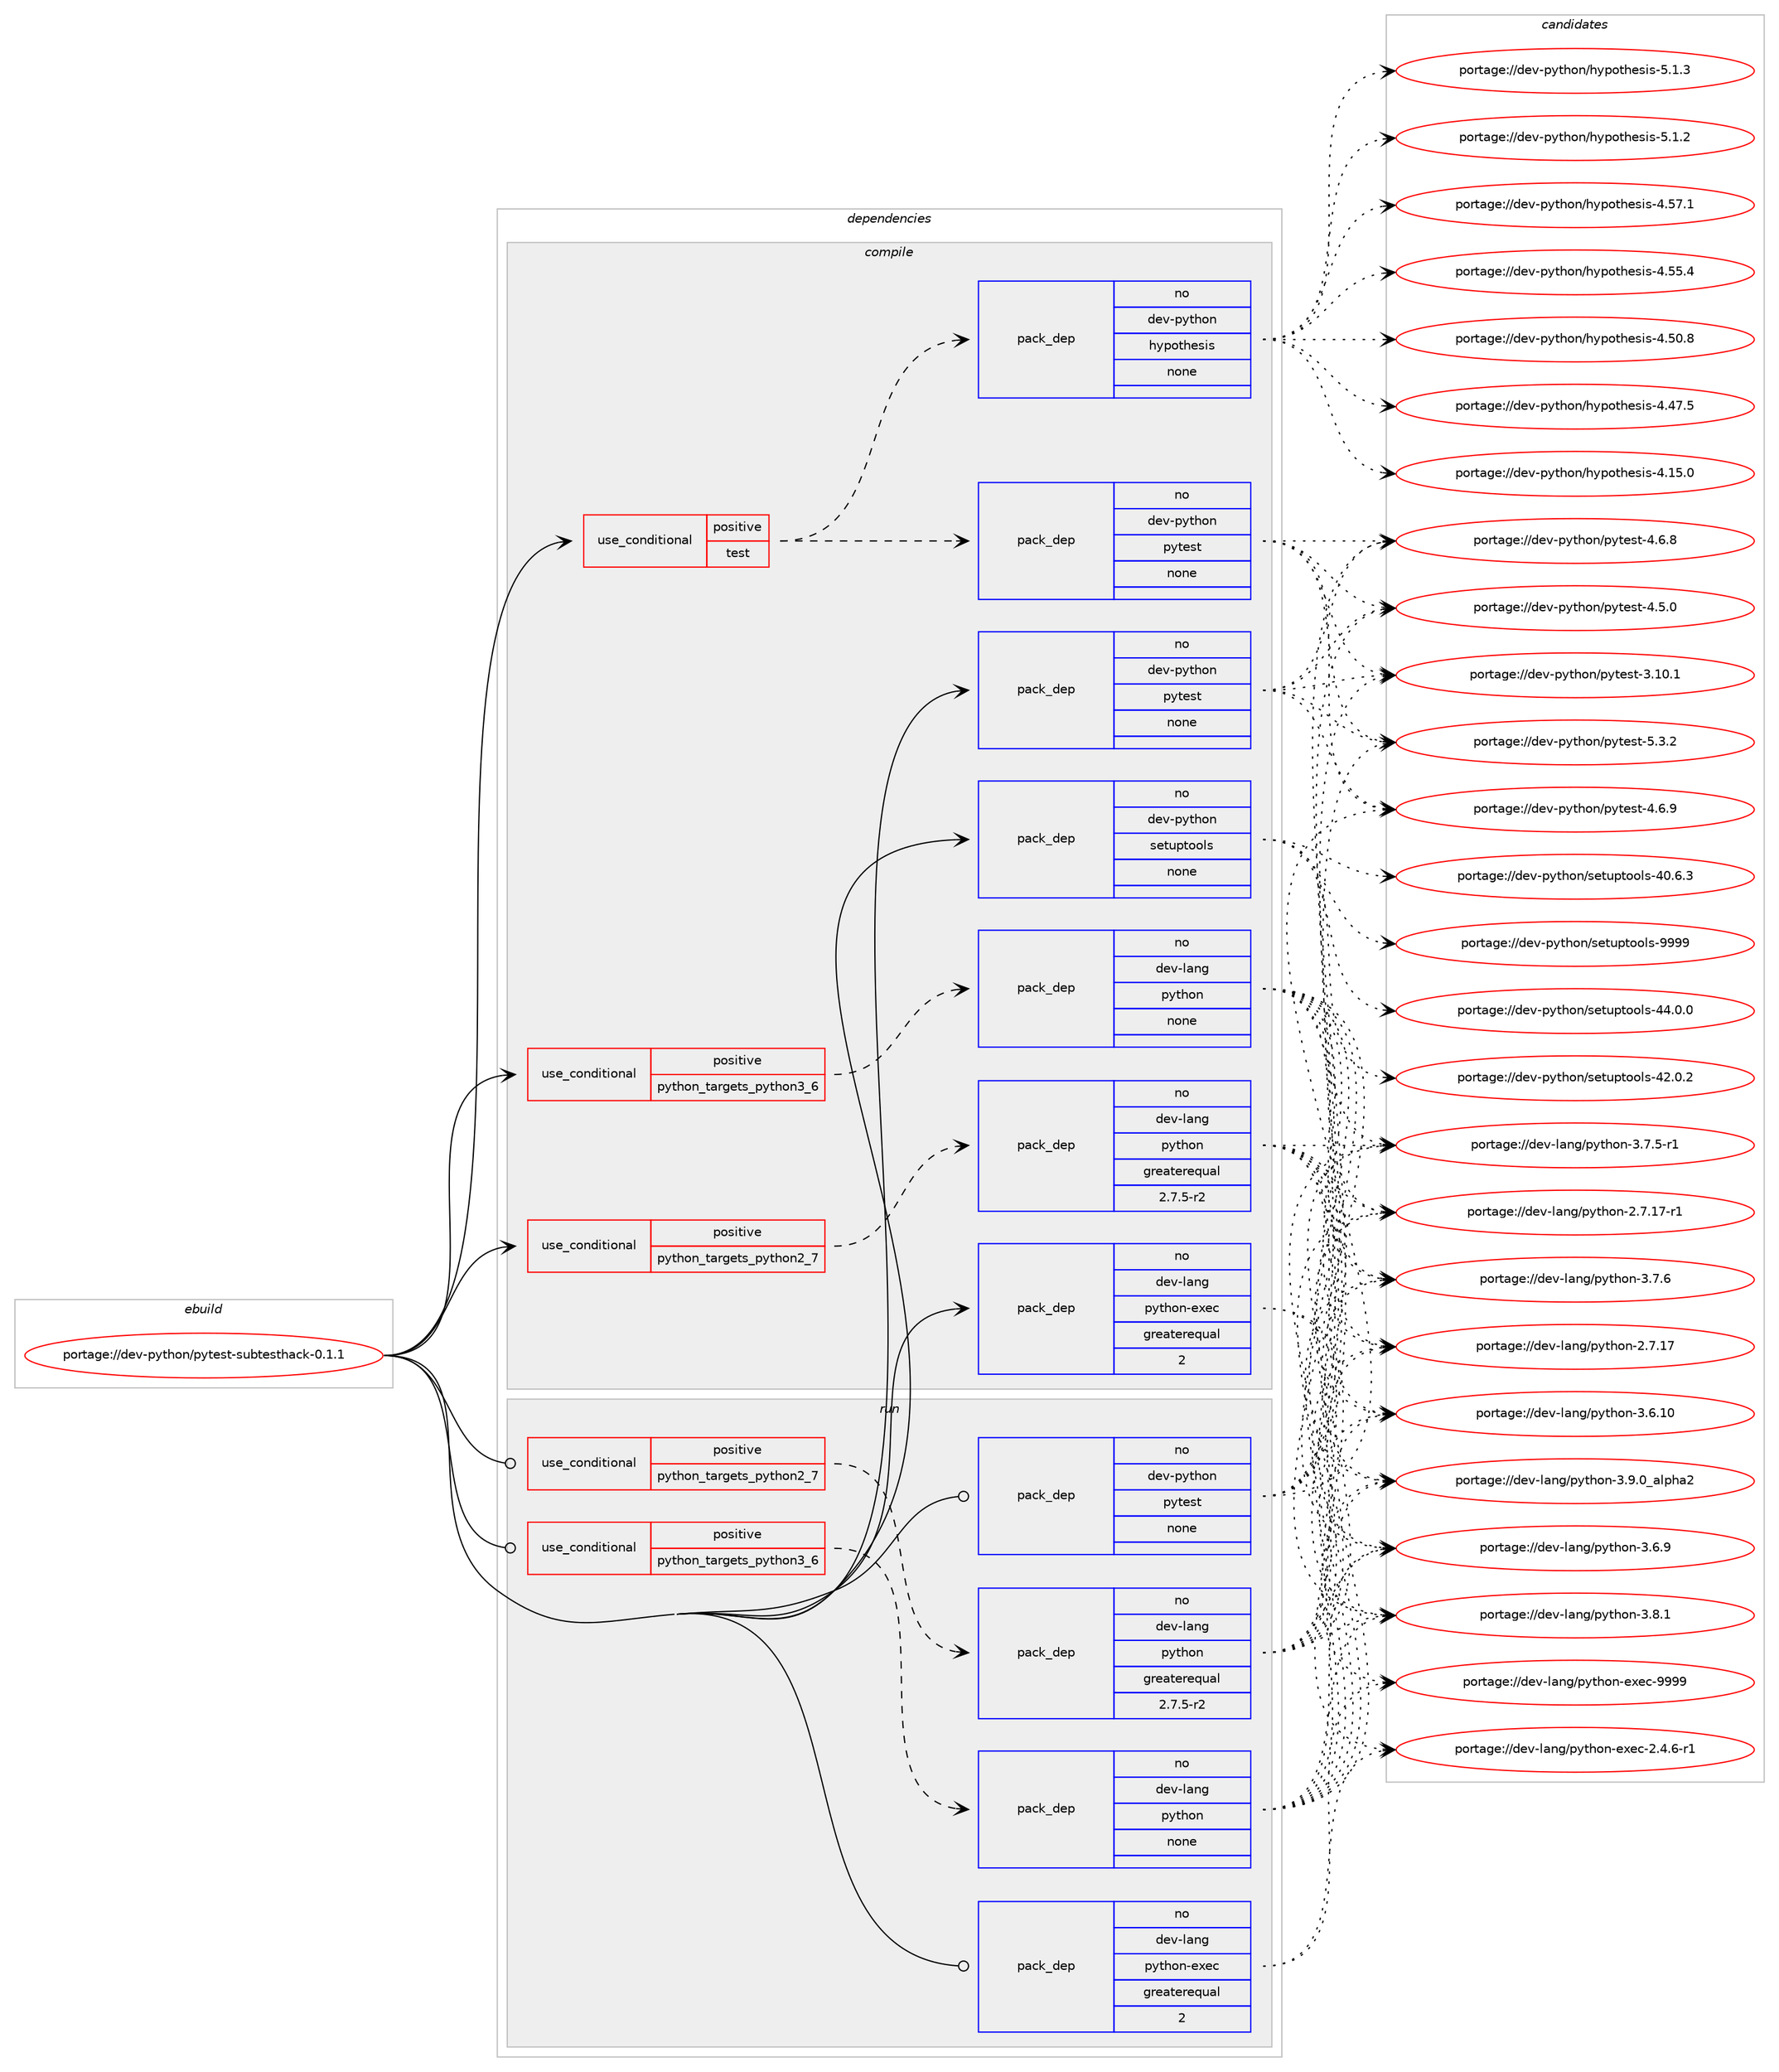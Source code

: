 digraph prolog {

# *************
# Graph options
# *************

newrank=true;
concentrate=true;
compound=true;
graph [rankdir=LR,fontname=Helvetica,fontsize=10,ranksep=1.5];#, ranksep=2.5, nodesep=0.2];
edge  [arrowhead=vee];
node  [fontname=Helvetica,fontsize=10];

# **********
# The ebuild
# **********

subgraph cluster_leftcol {
color=gray;
label=<<i>ebuild</i>>;
id [label="portage://dev-python/pytest-subtesthack-0.1.1", color=red, width=4, href="../dev-python/pytest-subtesthack-0.1.1.svg"];
}

# ****************
# The dependencies
# ****************

subgraph cluster_midcol {
color=gray;
label=<<i>dependencies</i>>;
subgraph cluster_compile {
fillcolor="#eeeeee";
style=filled;
label=<<i>compile</i>>;
subgraph cond108136 {
dependency433691 [label=<<TABLE BORDER="0" CELLBORDER="1" CELLSPACING="0" CELLPADDING="4"><TR><TD ROWSPAN="3" CELLPADDING="10">use_conditional</TD></TR><TR><TD>positive</TD></TR><TR><TD>python_targets_python2_7</TD></TR></TABLE>>, shape=none, color=red];
subgraph pack320634 {
dependency433692 [label=<<TABLE BORDER="0" CELLBORDER="1" CELLSPACING="0" CELLPADDING="4" WIDTH="220"><TR><TD ROWSPAN="6" CELLPADDING="30">pack_dep</TD></TR><TR><TD WIDTH="110">no</TD></TR><TR><TD>dev-lang</TD></TR><TR><TD>python</TD></TR><TR><TD>greaterequal</TD></TR><TR><TD>2.7.5-r2</TD></TR></TABLE>>, shape=none, color=blue];
}
dependency433691:e -> dependency433692:w [weight=20,style="dashed",arrowhead="vee"];
}
id:e -> dependency433691:w [weight=20,style="solid",arrowhead="vee"];
subgraph cond108137 {
dependency433693 [label=<<TABLE BORDER="0" CELLBORDER="1" CELLSPACING="0" CELLPADDING="4"><TR><TD ROWSPAN="3" CELLPADDING="10">use_conditional</TD></TR><TR><TD>positive</TD></TR><TR><TD>python_targets_python3_6</TD></TR></TABLE>>, shape=none, color=red];
subgraph pack320635 {
dependency433694 [label=<<TABLE BORDER="0" CELLBORDER="1" CELLSPACING="0" CELLPADDING="4" WIDTH="220"><TR><TD ROWSPAN="6" CELLPADDING="30">pack_dep</TD></TR><TR><TD WIDTH="110">no</TD></TR><TR><TD>dev-lang</TD></TR><TR><TD>python</TD></TR><TR><TD>none</TD></TR><TR><TD></TD></TR></TABLE>>, shape=none, color=blue];
}
dependency433693:e -> dependency433694:w [weight=20,style="dashed",arrowhead="vee"];
}
id:e -> dependency433693:w [weight=20,style="solid",arrowhead="vee"];
subgraph cond108138 {
dependency433695 [label=<<TABLE BORDER="0" CELLBORDER="1" CELLSPACING="0" CELLPADDING="4"><TR><TD ROWSPAN="3" CELLPADDING="10">use_conditional</TD></TR><TR><TD>positive</TD></TR><TR><TD>test</TD></TR></TABLE>>, shape=none, color=red];
subgraph pack320636 {
dependency433696 [label=<<TABLE BORDER="0" CELLBORDER="1" CELLSPACING="0" CELLPADDING="4" WIDTH="220"><TR><TD ROWSPAN="6" CELLPADDING="30">pack_dep</TD></TR><TR><TD WIDTH="110">no</TD></TR><TR><TD>dev-python</TD></TR><TR><TD>hypothesis</TD></TR><TR><TD>none</TD></TR><TR><TD></TD></TR></TABLE>>, shape=none, color=blue];
}
dependency433695:e -> dependency433696:w [weight=20,style="dashed",arrowhead="vee"];
subgraph pack320637 {
dependency433697 [label=<<TABLE BORDER="0" CELLBORDER="1" CELLSPACING="0" CELLPADDING="4" WIDTH="220"><TR><TD ROWSPAN="6" CELLPADDING="30">pack_dep</TD></TR><TR><TD WIDTH="110">no</TD></TR><TR><TD>dev-python</TD></TR><TR><TD>pytest</TD></TR><TR><TD>none</TD></TR><TR><TD></TD></TR></TABLE>>, shape=none, color=blue];
}
dependency433695:e -> dependency433697:w [weight=20,style="dashed",arrowhead="vee"];
}
id:e -> dependency433695:w [weight=20,style="solid",arrowhead="vee"];
subgraph pack320638 {
dependency433698 [label=<<TABLE BORDER="0" CELLBORDER="1" CELLSPACING="0" CELLPADDING="4" WIDTH="220"><TR><TD ROWSPAN="6" CELLPADDING="30">pack_dep</TD></TR><TR><TD WIDTH="110">no</TD></TR><TR><TD>dev-lang</TD></TR><TR><TD>python-exec</TD></TR><TR><TD>greaterequal</TD></TR><TR><TD>2</TD></TR></TABLE>>, shape=none, color=blue];
}
id:e -> dependency433698:w [weight=20,style="solid",arrowhead="vee"];
subgraph pack320639 {
dependency433699 [label=<<TABLE BORDER="0" CELLBORDER="1" CELLSPACING="0" CELLPADDING="4" WIDTH="220"><TR><TD ROWSPAN="6" CELLPADDING="30">pack_dep</TD></TR><TR><TD WIDTH="110">no</TD></TR><TR><TD>dev-python</TD></TR><TR><TD>pytest</TD></TR><TR><TD>none</TD></TR><TR><TD></TD></TR></TABLE>>, shape=none, color=blue];
}
id:e -> dependency433699:w [weight=20,style="solid",arrowhead="vee"];
subgraph pack320640 {
dependency433700 [label=<<TABLE BORDER="0" CELLBORDER="1" CELLSPACING="0" CELLPADDING="4" WIDTH="220"><TR><TD ROWSPAN="6" CELLPADDING="30">pack_dep</TD></TR><TR><TD WIDTH="110">no</TD></TR><TR><TD>dev-python</TD></TR><TR><TD>setuptools</TD></TR><TR><TD>none</TD></TR><TR><TD></TD></TR></TABLE>>, shape=none, color=blue];
}
id:e -> dependency433700:w [weight=20,style="solid",arrowhead="vee"];
}
subgraph cluster_compileandrun {
fillcolor="#eeeeee";
style=filled;
label=<<i>compile and run</i>>;
}
subgraph cluster_run {
fillcolor="#eeeeee";
style=filled;
label=<<i>run</i>>;
subgraph cond108139 {
dependency433701 [label=<<TABLE BORDER="0" CELLBORDER="1" CELLSPACING="0" CELLPADDING="4"><TR><TD ROWSPAN="3" CELLPADDING="10">use_conditional</TD></TR><TR><TD>positive</TD></TR><TR><TD>python_targets_python2_7</TD></TR></TABLE>>, shape=none, color=red];
subgraph pack320641 {
dependency433702 [label=<<TABLE BORDER="0" CELLBORDER="1" CELLSPACING="0" CELLPADDING="4" WIDTH="220"><TR><TD ROWSPAN="6" CELLPADDING="30">pack_dep</TD></TR><TR><TD WIDTH="110">no</TD></TR><TR><TD>dev-lang</TD></TR><TR><TD>python</TD></TR><TR><TD>greaterequal</TD></TR><TR><TD>2.7.5-r2</TD></TR></TABLE>>, shape=none, color=blue];
}
dependency433701:e -> dependency433702:w [weight=20,style="dashed",arrowhead="vee"];
}
id:e -> dependency433701:w [weight=20,style="solid",arrowhead="odot"];
subgraph cond108140 {
dependency433703 [label=<<TABLE BORDER="0" CELLBORDER="1" CELLSPACING="0" CELLPADDING="4"><TR><TD ROWSPAN="3" CELLPADDING="10">use_conditional</TD></TR><TR><TD>positive</TD></TR><TR><TD>python_targets_python3_6</TD></TR></TABLE>>, shape=none, color=red];
subgraph pack320642 {
dependency433704 [label=<<TABLE BORDER="0" CELLBORDER="1" CELLSPACING="0" CELLPADDING="4" WIDTH="220"><TR><TD ROWSPAN="6" CELLPADDING="30">pack_dep</TD></TR><TR><TD WIDTH="110">no</TD></TR><TR><TD>dev-lang</TD></TR><TR><TD>python</TD></TR><TR><TD>none</TD></TR><TR><TD></TD></TR></TABLE>>, shape=none, color=blue];
}
dependency433703:e -> dependency433704:w [weight=20,style="dashed",arrowhead="vee"];
}
id:e -> dependency433703:w [weight=20,style="solid",arrowhead="odot"];
subgraph pack320643 {
dependency433705 [label=<<TABLE BORDER="0" CELLBORDER="1" CELLSPACING="0" CELLPADDING="4" WIDTH="220"><TR><TD ROWSPAN="6" CELLPADDING="30">pack_dep</TD></TR><TR><TD WIDTH="110">no</TD></TR><TR><TD>dev-lang</TD></TR><TR><TD>python-exec</TD></TR><TR><TD>greaterequal</TD></TR><TR><TD>2</TD></TR></TABLE>>, shape=none, color=blue];
}
id:e -> dependency433705:w [weight=20,style="solid",arrowhead="odot"];
subgraph pack320644 {
dependency433706 [label=<<TABLE BORDER="0" CELLBORDER="1" CELLSPACING="0" CELLPADDING="4" WIDTH="220"><TR><TD ROWSPAN="6" CELLPADDING="30">pack_dep</TD></TR><TR><TD WIDTH="110">no</TD></TR><TR><TD>dev-python</TD></TR><TR><TD>pytest</TD></TR><TR><TD>none</TD></TR><TR><TD></TD></TR></TABLE>>, shape=none, color=blue];
}
id:e -> dependency433706:w [weight=20,style="solid",arrowhead="odot"];
}
}

# **************
# The candidates
# **************

subgraph cluster_choices {
rank=same;
color=gray;
label=<<i>candidates</i>>;

subgraph choice320634 {
color=black;
nodesep=1;
choice10010111845108971101034711212111610411111045514657464895971081121049750 [label="portage://dev-lang/python-3.9.0_alpha2", color=red, width=4,href="../dev-lang/python-3.9.0_alpha2.svg"];
choice100101118451089711010347112121116104111110455146564649 [label="portage://dev-lang/python-3.8.1", color=red, width=4,href="../dev-lang/python-3.8.1.svg"];
choice100101118451089711010347112121116104111110455146554654 [label="portage://dev-lang/python-3.7.6", color=red, width=4,href="../dev-lang/python-3.7.6.svg"];
choice1001011184510897110103471121211161041111104551465546534511449 [label="portage://dev-lang/python-3.7.5-r1", color=red, width=4,href="../dev-lang/python-3.7.5-r1.svg"];
choice100101118451089711010347112121116104111110455146544657 [label="portage://dev-lang/python-3.6.9", color=red, width=4,href="../dev-lang/python-3.6.9.svg"];
choice10010111845108971101034711212111610411111045514654464948 [label="portage://dev-lang/python-3.6.10", color=red, width=4,href="../dev-lang/python-3.6.10.svg"];
choice100101118451089711010347112121116104111110455046554649554511449 [label="portage://dev-lang/python-2.7.17-r1", color=red, width=4,href="../dev-lang/python-2.7.17-r1.svg"];
choice10010111845108971101034711212111610411111045504655464955 [label="portage://dev-lang/python-2.7.17", color=red, width=4,href="../dev-lang/python-2.7.17.svg"];
dependency433692:e -> choice10010111845108971101034711212111610411111045514657464895971081121049750:w [style=dotted,weight="100"];
dependency433692:e -> choice100101118451089711010347112121116104111110455146564649:w [style=dotted,weight="100"];
dependency433692:e -> choice100101118451089711010347112121116104111110455146554654:w [style=dotted,weight="100"];
dependency433692:e -> choice1001011184510897110103471121211161041111104551465546534511449:w [style=dotted,weight="100"];
dependency433692:e -> choice100101118451089711010347112121116104111110455146544657:w [style=dotted,weight="100"];
dependency433692:e -> choice10010111845108971101034711212111610411111045514654464948:w [style=dotted,weight="100"];
dependency433692:e -> choice100101118451089711010347112121116104111110455046554649554511449:w [style=dotted,weight="100"];
dependency433692:e -> choice10010111845108971101034711212111610411111045504655464955:w [style=dotted,weight="100"];
}
subgraph choice320635 {
color=black;
nodesep=1;
choice10010111845108971101034711212111610411111045514657464895971081121049750 [label="portage://dev-lang/python-3.9.0_alpha2", color=red, width=4,href="../dev-lang/python-3.9.0_alpha2.svg"];
choice100101118451089711010347112121116104111110455146564649 [label="portage://dev-lang/python-3.8.1", color=red, width=4,href="../dev-lang/python-3.8.1.svg"];
choice100101118451089711010347112121116104111110455146554654 [label="portage://dev-lang/python-3.7.6", color=red, width=4,href="../dev-lang/python-3.7.6.svg"];
choice1001011184510897110103471121211161041111104551465546534511449 [label="portage://dev-lang/python-3.7.5-r1", color=red, width=4,href="../dev-lang/python-3.7.5-r1.svg"];
choice100101118451089711010347112121116104111110455146544657 [label="portage://dev-lang/python-3.6.9", color=red, width=4,href="../dev-lang/python-3.6.9.svg"];
choice10010111845108971101034711212111610411111045514654464948 [label="portage://dev-lang/python-3.6.10", color=red, width=4,href="../dev-lang/python-3.6.10.svg"];
choice100101118451089711010347112121116104111110455046554649554511449 [label="portage://dev-lang/python-2.7.17-r1", color=red, width=4,href="../dev-lang/python-2.7.17-r1.svg"];
choice10010111845108971101034711212111610411111045504655464955 [label="portage://dev-lang/python-2.7.17", color=red, width=4,href="../dev-lang/python-2.7.17.svg"];
dependency433694:e -> choice10010111845108971101034711212111610411111045514657464895971081121049750:w [style=dotted,weight="100"];
dependency433694:e -> choice100101118451089711010347112121116104111110455146564649:w [style=dotted,weight="100"];
dependency433694:e -> choice100101118451089711010347112121116104111110455146554654:w [style=dotted,weight="100"];
dependency433694:e -> choice1001011184510897110103471121211161041111104551465546534511449:w [style=dotted,weight="100"];
dependency433694:e -> choice100101118451089711010347112121116104111110455146544657:w [style=dotted,weight="100"];
dependency433694:e -> choice10010111845108971101034711212111610411111045514654464948:w [style=dotted,weight="100"];
dependency433694:e -> choice100101118451089711010347112121116104111110455046554649554511449:w [style=dotted,weight="100"];
dependency433694:e -> choice10010111845108971101034711212111610411111045504655464955:w [style=dotted,weight="100"];
}
subgraph choice320636 {
color=black;
nodesep=1;
choice1001011184511212111610411111047104121112111116104101115105115455346494651 [label="portage://dev-python/hypothesis-5.1.3", color=red, width=4,href="../dev-python/hypothesis-5.1.3.svg"];
choice1001011184511212111610411111047104121112111116104101115105115455346494650 [label="portage://dev-python/hypothesis-5.1.2", color=red, width=4,href="../dev-python/hypothesis-5.1.2.svg"];
choice100101118451121211161041111104710412111211111610410111510511545524653554649 [label="portage://dev-python/hypothesis-4.57.1", color=red, width=4,href="../dev-python/hypothesis-4.57.1.svg"];
choice100101118451121211161041111104710412111211111610410111510511545524653534652 [label="portage://dev-python/hypothesis-4.55.4", color=red, width=4,href="../dev-python/hypothesis-4.55.4.svg"];
choice100101118451121211161041111104710412111211111610410111510511545524653484656 [label="portage://dev-python/hypothesis-4.50.8", color=red, width=4,href="../dev-python/hypothesis-4.50.8.svg"];
choice100101118451121211161041111104710412111211111610410111510511545524652554653 [label="portage://dev-python/hypothesis-4.47.5", color=red, width=4,href="../dev-python/hypothesis-4.47.5.svg"];
choice100101118451121211161041111104710412111211111610410111510511545524649534648 [label="portage://dev-python/hypothesis-4.15.0", color=red, width=4,href="../dev-python/hypothesis-4.15.0.svg"];
dependency433696:e -> choice1001011184511212111610411111047104121112111116104101115105115455346494651:w [style=dotted,weight="100"];
dependency433696:e -> choice1001011184511212111610411111047104121112111116104101115105115455346494650:w [style=dotted,weight="100"];
dependency433696:e -> choice100101118451121211161041111104710412111211111610410111510511545524653554649:w [style=dotted,weight="100"];
dependency433696:e -> choice100101118451121211161041111104710412111211111610410111510511545524653534652:w [style=dotted,weight="100"];
dependency433696:e -> choice100101118451121211161041111104710412111211111610410111510511545524653484656:w [style=dotted,weight="100"];
dependency433696:e -> choice100101118451121211161041111104710412111211111610410111510511545524652554653:w [style=dotted,weight="100"];
dependency433696:e -> choice100101118451121211161041111104710412111211111610410111510511545524649534648:w [style=dotted,weight="100"];
}
subgraph choice320637 {
color=black;
nodesep=1;
choice1001011184511212111610411111047112121116101115116455346514650 [label="portage://dev-python/pytest-5.3.2", color=red, width=4,href="../dev-python/pytest-5.3.2.svg"];
choice1001011184511212111610411111047112121116101115116455246544657 [label="portage://dev-python/pytest-4.6.9", color=red, width=4,href="../dev-python/pytest-4.6.9.svg"];
choice1001011184511212111610411111047112121116101115116455246544656 [label="portage://dev-python/pytest-4.6.8", color=red, width=4,href="../dev-python/pytest-4.6.8.svg"];
choice1001011184511212111610411111047112121116101115116455246534648 [label="portage://dev-python/pytest-4.5.0", color=red, width=4,href="../dev-python/pytest-4.5.0.svg"];
choice100101118451121211161041111104711212111610111511645514649484649 [label="portage://dev-python/pytest-3.10.1", color=red, width=4,href="../dev-python/pytest-3.10.1.svg"];
dependency433697:e -> choice1001011184511212111610411111047112121116101115116455346514650:w [style=dotted,weight="100"];
dependency433697:e -> choice1001011184511212111610411111047112121116101115116455246544657:w [style=dotted,weight="100"];
dependency433697:e -> choice1001011184511212111610411111047112121116101115116455246544656:w [style=dotted,weight="100"];
dependency433697:e -> choice1001011184511212111610411111047112121116101115116455246534648:w [style=dotted,weight="100"];
dependency433697:e -> choice100101118451121211161041111104711212111610111511645514649484649:w [style=dotted,weight="100"];
}
subgraph choice320638 {
color=black;
nodesep=1;
choice10010111845108971101034711212111610411111045101120101994557575757 [label="portage://dev-lang/python-exec-9999", color=red, width=4,href="../dev-lang/python-exec-9999.svg"];
choice10010111845108971101034711212111610411111045101120101994550465246544511449 [label="portage://dev-lang/python-exec-2.4.6-r1", color=red, width=4,href="../dev-lang/python-exec-2.4.6-r1.svg"];
dependency433698:e -> choice10010111845108971101034711212111610411111045101120101994557575757:w [style=dotted,weight="100"];
dependency433698:e -> choice10010111845108971101034711212111610411111045101120101994550465246544511449:w [style=dotted,weight="100"];
}
subgraph choice320639 {
color=black;
nodesep=1;
choice1001011184511212111610411111047112121116101115116455346514650 [label="portage://dev-python/pytest-5.3.2", color=red, width=4,href="../dev-python/pytest-5.3.2.svg"];
choice1001011184511212111610411111047112121116101115116455246544657 [label="portage://dev-python/pytest-4.6.9", color=red, width=4,href="../dev-python/pytest-4.6.9.svg"];
choice1001011184511212111610411111047112121116101115116455246544656 [label="portage://dev-python/pytest-4.6.8", color=red, width=4,href="../dev-python/pytest-4.6.8.svg"];
choice1001011184511212111610411111047112121116101115116455246534648 [label="portage://dev-python/pytest-4.5.0", color=red, width=4,href="../dev-python/pytest-4.5.0.svg"];
choice100101118451121211161041111104711212111610111511645514649484649 [label="portage://dev-python/pytest-3.10.1", color=red, width=4,href="../dev-python/pytest-3.10.1.svg"];
dependency433699:e -> choice1001011184511212111610411111047112121116101115116455346514650:w [style=dotted,weight="100"];
dependency433699:e -> choice1001011184511212111610411111047112121116101115116455246544657:w [style=dotted,weight="100"];
dependency433699:e -> choice1001011184511212111610411111047112121116101115116455246544656:w [style=dotted,weight="100"];
dependency433699:e -> choice1001011184511212111610411111047112121116101115116455246534648:w [style=dotted,weight="100"];
dependency433699:e -> choice100101118451121211161041111104711212111610111511645514649484649:w [style=dotted,weight="100"];
}
subgraph choice320640 {
color=black;
nodesep=1;
choice10010111845112121116104111110471151011161171121161111111081154557575757 [label="portage://dev-python/setuptools-9999", color=red, width=4,href="../dev-python/setuptools-9999.svg"];
choice100101118451121211161041111104711510111611711211611111110811545525246484648 [label="portage://dev-python/setuptools-44.0.0", color=red, width=4,href="../dev-python/setuptools-44.0.0.svg"];
choice100101118451121211161041111104711510111611711211611111110811545525046484650 [label="portage://dev-python/setuptools-42.0.2", color=red, width=4,href="../dev-python/setuptools-42.0.2.svg"];
choice100101118451121211161041111104711510111611711211611111110811545524846544651 [label="portage://dev-python/setuptools-40.6.3", color=red, width=4,href="../dev-python/setuptools-40.6.3.svg"];
dependency433700:e -> choice10010111845112121116104111110471151011161171121161111111081154557575757:w [style=dotted,weight="100"];
dependency433700:e -> choice100101118451121211161041111104711510111611711211611111110811545525246484648:w [style=dotted,weight="100"];
dependency433700:e -> choice100101118451121211161041111104711510111611711211611111110811545525046484650:w [style=dotted,weight="100"];
dependency433700:e -> choice100101118451121211161041111104711510111611711211611111110811545524846544651:w [style=dotted,weight="100"];
}
subgraph choice320641 {
color=black;
nodesep=1;
choice10010111845108971101034711212111610411111045514657464895971081121049750 [label="portage://dev-lang/python-3.9.0_alpha2", color=red, width=4,href="../dev-lang/python-3.9.0_alpha2.svg"];
choice100101118451089711010347112121116104111110455146564649 [label="portage://dev-lang/python-3.8.1", color=red, width=4,href="../dev-lang/python-3.8.1.svg"];
choice100101118451089711010347112121116104111110455146554654 [label="portage://dev-lang/python-3.7.6", color=red, width=4,href="../dev-lang/python-3.7.6.svg"];
choice1001011184510897110103471121211161041111104551465546534511449 [label="portage://dev-lang/python-3.7.5-r1", color=red, width=4,href="../dev-lang/python-3.7.5-r1.svg"];
choice100101118451089711010347112121116104111110455146544657 [label="portage://dev-lang/python-3.6.9", color=red, width=4,href="../dev-lang/python-3.6.9.svg"];
choice10010111845108971101034711212111610411111045514654464948 [label="portage://dev-lang/python-3.6.10", color=red, width=4,href="../dev-lang/python-3.6.10.svg"];
choice100101118451089711010347112121116104111110455046554649554511449 [label="portage://dev-lang/python-2.7.17-r1", color=red, width=4,href="../dev-lang/python-2.7.17-r1.svg"];
choice10010111845108971101034711212111610411111045504655464955 [label="portage://dev-lang/python-2.7.17", color=red, width=4,href="../dev-lang/python-2.7.17.svg"];
dependency433702:e -> choice10010111845108971101034711212111610411111045514657464895971081121049750:w [style=dotted,weight="100"];
dependency433702:e -> choice100101118451089711010347112121116104111110455146564649:w [style=dotted,weight="100"];
dependency433702:e -> choice100101118451089711010347112121116104111110455146554654:w [style=dotted,weight="100"];
dependency433702:e -> choice1001011184510897110103471121211161041111104551465546534511449:w [style=dotted,weight="100"];
dependency433702:e -> choice100101118451089711010347112121116104111110455146544657:w [style=dotted,weight="100"];
dependency433702:e -> choice10010111845108971101034711212111610411111045514654464948:w [style=dotted,weight="100"];
dependency433702:e -> choice100101118451089711010347112121116104111110455046554649554511449:w [style=dotted,weight="100"];
dependency433702:e -> choice10010111845108971101034711212111610411111045504655464955:w [style=dotted,weight="100"];
}
subgraph choice320642 {
color=black;
nodesep=1;
choice10010111845108971101034711212111610411111045514657464895971081121049750 [label="portage://dev-lang/python-3.9.0_alpha2", color=red, width=4,href="../dev-lang/python-3.9.0_alpha2.svg"];
choice100101118451089711010347112121116104111110455146564649 [label="portage://dev-lang/python-3.8.1", color=red, width=4,href="../dev-lang/python-3.8.1.svg"];
choice100101118451089711010347112121116104111110455146554654 [label="portage://dev-lang/python-3.7.6", color=red, width=4,href="../dev-lang/python-3.7.6.svg"];
choice1001011184510897110103471121211161041111104551465546534511449 [label="portage://dev-lang/python-3.7.5-r1", color=red, width=4,href="../dev-lang/python-3.7.5-r1.svg"];
choice100101118451089711010347112121116104111110455146544657 [label="portage://dev-lang/python-3.6.9", color=red, width=4,href="../dev-lang/python-3.6.9.svg"];
choice10010111845108971101034711212111610411111045514654464948 [label="portage://dev-lang/python-3.6.10", color=red, width=4,href="../dev-lang/python-3.6.10.svg"];
choice100101118451089711010347112121116104111110455046554649554511449 [label="portage://dev-lang/python-2.7.17-r1", color=red, width=4,href="../dev-lang/python-2.7.17-r1.svg"];
choice10010111845108971101034711212111610411111045504655464955 [label="portage://dev-lang/python-2.7.17", color=red, width=4,href="../dev-lang/python-2.7.17.svg"];
dependency433704:e -> choice10010111845108971101034711212111610411111045514657464895971081121049750:w [style=dotted,weight="100"];
dependency433704:e -> choice100101118451089711010347112121116104111110455146564649:w [style=dotted,weight="100"];
dependency433704:e -> choice100101118451089711010347112121116104111110455146554654:w [style=dotted,weight="100"];
dependency433704:e -> choice1001011184510897110103471121211161041111104551465546534511449:w [style=dotted,weight="100"];
dependency433704:e -> choice100101118451089711010347112121116104111110455146544657:w [style=dotted,weight="100"];
dependency433704:e -> choice10010111845108971101034711212111610411111045514654464948:w [style=dotted,weight="100"];
dependency433704:e -> choice100101118451089711010347112121116104111110455046554649554511449:w [style=dotted,weight="100"];
dependency433704:e -> choice10010111845108971101034711212111610411111045504655464955:w [style=dotted,weight="100"];
}
subgraph choice320643 {
color=black;
nodesep=1;
choice10010111845108971101034711212111610411111045101120101994557575757 [label="portage://dev-lang/python-exec-9999", color=red, width=4,href="../dev-lang/python-exec-9999.svg"];
choice10010111845108971101034711212111610411111045101120101994550465246544511449 [label="portage://dev-lang/python-exec-2.4.6-r1", color=red, width=4,href="../dev-lang/python-exec-2.4.6-r1.svg"];
dependency433705:e -> choice10010111845108971101034711212111610411111045101120101994557575757:w [style=dotted,weight="100"];
dependency433705:e -> choice10010111845108971101034711212111610411111045101120101994550465246544511449:w [style=dotted,weight="100"];
}
subgraph choice320644 {
color=black;
nodesep=1;
choice1001011184511212111610411111047112121116101115116455346514650 [label="portage://dev-python/pytest-5.3.2", color=red, width=4,href="../dev-python/pytest-5.3.2.svg"];
choice1001011184511212111610411111047112121116101115116455246544657 [label="portage://dev-python/pytest-4.6.9", color=red, width=4,href="../dev-python/pytest-4.6.9.svg"];
choice1001011184511212111610411111047112121116101115116455246544656 [label="portage://dev-python/pytest-4.6.8", color=red, width=4,href="../dev-python/pytest-4.6.8.svg"];
choice1001011184511212111610411111047112121116101115116455246534648 [label="portage://dev-python/pytest-4.5.0", color=red, width=4,href="../dev-python/pytest-4.5.0.svg"];
choice100101118451121211161041111104711212111610111511645514649484649 [label="portage://dev-python/pytest-3.10.1", color=red, width=4,href="../dev-python/pytest-3.10.1.svg"];
dependency433706:e -> choice1001011184511212111610411111047112121116101115116455346514650:w [style=dotted,weight="100"];
dependency433706:e -> choice1001011184511212111610411111047112121116101115116455246544657:w [style=dotted,weight="100"];
dependency433706:e -> choice1001011184511212111610411111047112121116101115116455246544656:w [style=dotted,weight="100"];
dependency433706:e -> choice1001011184511212111610411111047112121116101115116455246534648:w [style=dotted,weight="100"];
dependency433706:e -> choice100101118451121211161041111104711212111610111511645514649484649:w [style=dotted,weight="100"];
}
}

}
